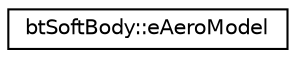 digraph "Graphical Class Hierarchy"
{
  edge [fontname="Helvetica",fontsize="10",labelfontname="Helvetica",labelfontsize="10"];
  node [fontname="Helvetica",fontsize="10",shape=record];
  rankdir="LR";
  Node1 [label="btSoftBody::eAeroModel",height=0.2,width=0.4,color="black", fillcolor="white", style="filled",URL="$structbt_soft_body_1_1e_aero_model.html",tooltip="eAeroModel "];
}
